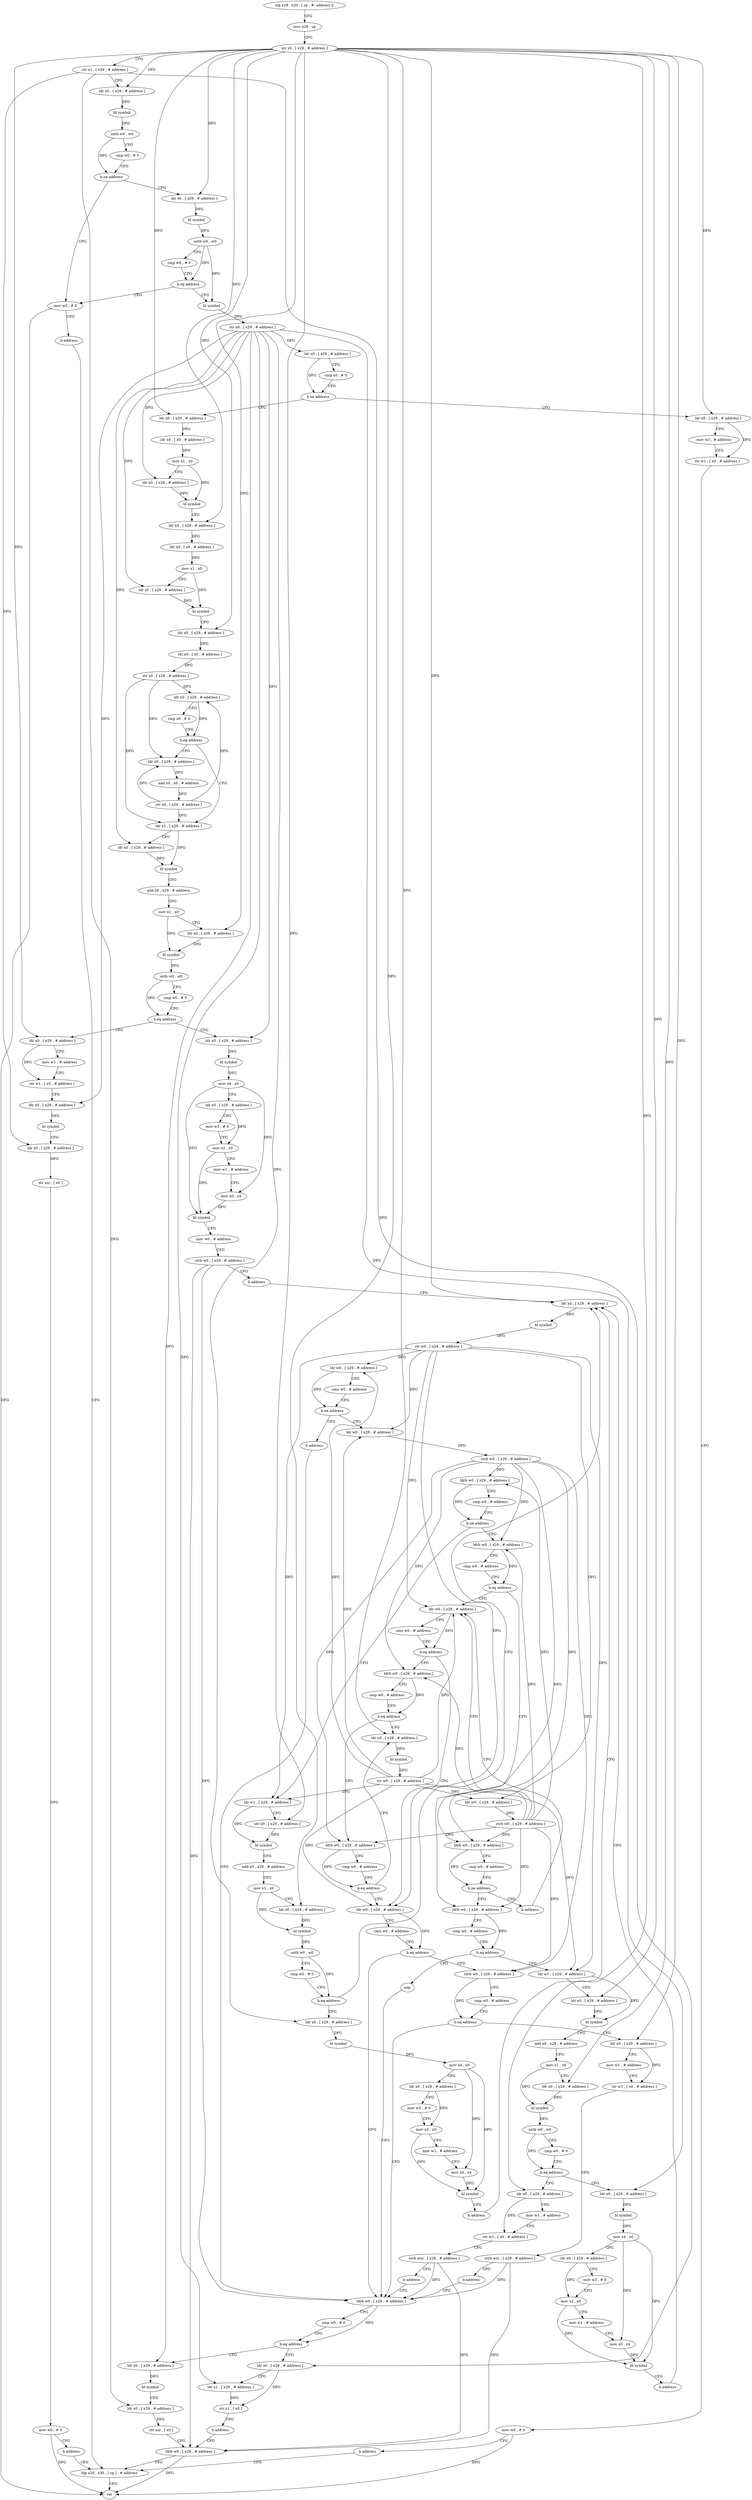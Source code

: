 digraph "func" {
"118004" [label = "stp x29 , x30 , [ sp , #- address ]!" ]
"118008" [label = "mov x29 , sp" ]
"118012" [label = "str x0 , [ x29 , # address ]" ]
"118016" [label = "str x1 , [ x29 , # address ]" ]
"118020" [label = "ldr x0 , [ x29 , # address ]" ]
"118024" [label = "bl symbol" ]
"118028" [label = "uxtb w0 , w0" ]
"118032" [label = "cmp w0 , # 0" ]
"118036" [label = "b.ne address" ]
"118060" [label = "mov w0 , # 0" ]
"118040" [label = "ldr x0 , [ x29 , # address ]" ]
"118064" [label = "b address" ]
"118728" [label = "ldp x29 , x30 , [ sp ] , # address" ]
"118044" [label = "bl symbol" ]
"118048" [label = "uxtb w0 , w0" ]
"118052" [label = "cmp w0 , # 0" ]
"118056" [label = "b.eq address" ]
"118068" [label = "bl symbol" ]
"118732" [label = "ret" ]
"118072" [label = "str x0 , [ x29 , # address ]" ]
"118076" [label = "ldr x0 , [ x29 , # address ]" ]
"118080" [label = "cmp x0 , # 0" ]
"118084" [label = "b.ne address" ]
"118108" [label = "ldr x0 , [ x29 , # address ]" ]
"118088" [label = "ldr x0 , [ x29 , # address ]" ]
"118112" [label = "ldr x0 , [ x0 , # address ]" ]
"118116" [label = "mov x1 , x0" ]
"118120" [label = "ldr x0 , [ x29 , # address ]" ]
"118124" [label = "bl symbol" ]
"118128" [label = "ldr x0 , [ x29 , # address ]" ]
"118132" [label = "ldr x0 , [ x0 , # address ]" ]
"118136" [label = "mov x1 , x0" ]
"118140" [label = "ldr x0 , [ x29 , # address ]" ]
"118144" [label = "bl symbol" ]
"118148" [label = "ldr x0 , [ x29 , # address ]" ]
"118152" [label = "ldr x0 , [ x0 , # address ]" ]
"118156" [label = "str x0 , [ x29 , # address ]" ]
"118160" [label = "ldr x0 , [ x29 , # address ]" ]
"118164" [label = "cmp x0 , # 0" ]
"118168" [label = "b.eq address" ]
"118184" [label = "ldr x1 , [ x29 , # address ]" ]
"118172" [label = "ldr x0 , [ x29 , # address ]" ]
"118092" [label = "mov w1 , # address" ]
"118096" [label = "str w1 , [ x0 , # address ]" ]
"118100" [label = "mov w0 , # 0" ]
"118104" [label = "b address" ]
"118188" [label = "ldr x0 , [ x29 , # address ]" ]
"118192" [label = "bl symbol" ]
"118196" [label = "add x0 , x29 , # address" ]
"118200" [label = "mov x1 , x0" ]
"118204" [label = "ldr x0 , [ x29 , # address ]" ]
"118208" [label = "bl symbol" ]
"118212" [label = "uxtb w0 , w0" ]
"118216" [label = "cmp w0 , # 0" ]
"118220" [label = "b.eq address" ]
"118272" [label = "ldr x0 , [ x29 , # address ]" ]
"118224" [label = "ldr x0 , [ x29 , # address ]" ]
"118176" [label = "add x0 , x0 , # address" ]
"118180" [label = "str x0 , [ x29 , # address ]" ]
"118276" [label = "mov w1 , # address" ]
"118280" [label = "str w1 , [ x0 , # address ]" ]
"118284" [label = "ldr x0 , [ x29 , # address ]" ]
"118288" [label = "bl symbol" ]
"118292" [label = "ldr x0 , [ x29 , # address ]" ]
"118296" [label = "str xzr , [ x0 ]" ]
"118300" [label = "mov w0 , # 0" ]
"118304" [label = "b address" ]
"118228" [label = "bl symbol" ]
"118232" [label = "mov x4 , x0" ]
"118236" [label = "ldr x0 , [ x29 , # address ]" ]
"118240" [label = "mov w3 , # 0" ]
"118244" [label = "mov x2 , x0" ]
"118248" [label = "mov w1 , # address" ]
"118252" [label = "mov x0 , x4" ]
"118256" [label = "bl symbol" ]
"118260" [label = "mov w0 , # address" ]
"118264" [label = "strb w0 , [ x29 , # address ]" ]
"118268" [label = "b address" ]
"118648" [label = "ldr x0 , [ x29 , # address ]" ]
"118652" [label = "bl symbol" ]
"118656" [label = "str w0 , [ x29 , # address ]" ]
"118660" [label = "ldr w0 , [ x29 , # address ]" ]
"118664" [label = "cmn w0 , # address" ]
"118668" [label = "b.ne address" ]
"118308" [label = "ldr w0 , [ x29 , # address ]" ]
"118672" [label = "b address" ]
"118312" [label = "strb w0 , [ x29 , # address ]" ]
"118316" [label = "ldrb w0 , [ x29 , # address ]" ]
"118320" [label = "cmp w0 , # address" ]
"118324" [label = "b.ne address" ]
"118408" [label = "ldrb w0 , [ x29 , # address ]" ]
"118328" [label = "ldr w1 , [ x29 , # address ]" ]
"118680" [label = "ldrb w0 , [ x29 , # address ]" ]
"118412" [label = "cmp w0 , # address" ]
"118416" [label = "b.eq address" ]
"118456" [label = "ldr w0 , [ x29 , # address ]" ]
"118420" [label = "ldrb w0 , [ x29 , # address ]" ]
"118332" [label = "ldr x0 , [ x29 , # address ]" ]
"118336" [label = "bl symbol" ]
"118340" [label = "add x0 , x29 , # address" ]
"118344" [label = "mov x1 , x0" ]
"118348" [label = "ldr x0 , [ x29 , # address ]" ]
"118352" [label = "bl symbol" ]
"118356" [label = "uxtb w0 , w0" ]
"118360" [label = "cmp w0 , # 0" ]
"118364" [label = "b.eq address" ]
"118368" [label = "ldr x0 , [ x29 , # address ]" ]
"118684" [label = "cmp w0 , # 0" ]
"118688" [label = "b.eq address" ]
"118708" [label = "ldr x0 , [ x29 , # address ]" ]
"118692" [label = "ldr x0 , [ x29 , # address ]" ]
"118460" [label = "cmn w0 , # address" ]
"118464" [label = "b.eq address" ]
"118492" [label = "ldr w0 , [ x29 , # address ]" ]
"118468" [label = "ldrb w0 , [ x29 , # address ]" ]
"118424" [label = "cmp w0 , # address" ]
"118428" [label = "b.ne address" ]
"118536" [label = "ldrb w0 , [ x29 , # address ]" ]
"118432" [label = "b address" ]
"118372" [label = "bl symbol" ]
"118376" [label = "mov x4 , x0" ]
"118380" [label = "ldr x0 , [ x29 , # address ]" ]
"118384" [label = "mov w3 , # 0" ]
"118388" [label = "mov x2 , x0" ]
"118392" [label = "mov w1 , # address" ]
"118396" [label = "mov x0 , x4" ]
"118400" [label = "bl symbol" ]
"118404" [label = "b address" ]
"118712" [label = "bl symbol" ]
"118716" [label = "ldr x0 , [ x29 , # address ]" ]
"118720" [label = "str xzr , [ x0 ]" ]
"118724" [label = "ldrb w0 , [ x29 , # address ]" ]
"118696" [label = "ldr x1 , [ x29 , # address ]" ]
"118700" [label = "str x1 , [ x0 ]" ]
"118704" [label = "b address" ]
"118496" [label = "cmn w0 , # address" ]
"118500" [label = "b.eq address" ]
"118504" [label = "ldrb w0 , [ x29 , # address ]" ]
"118472" [label = "cmp w0 , # address" ]
"118476" [label = "b.eq address" ]
"118436" [label = "ldr x0 , [ x29 , # address ]" ]
"118480" [label = "ldrb w0 , [ x29 , # address ]" ]
"118540" [label = "cmp w0 , # address" ]
"118544" [label = "b.eq address" ]
"118676" [label = "nop" ]
"118548" [label = "ldr w1 , [ x29 , # address ]" ]
"118508" [label = "cmp w0 , # address" ]
"118512" [label = "b.eq address" ]
"118516" [label = "ldr x0 , [ x29 , # address ]" ]
"118440" [label = "bl symbol" ]
"118444" [label = "str w0 , [ x29 , # address ]" ]
"118448" [label = "ldr w0 , [ x29 , # address ]" ]
"118452" [label = "strb w0 , [ x29 , # address ]" ]
"118484" [label = "cmp w0 , # address" ]
"118488" [label = "b.eq address" ]
"118552" [label = "ldr x0 , [ x29 , # address ]" ]
"118556" [label = "bl symbol" ]
"118560" [label = "add x0 , x29 , # address" ]
"118564" [label = "mov x1 , x0" ]
"118568" [label = "ldr x0 , [ x29 , # address ]" ]
"118572" [label = "bl symbol" ]
"118576" [label = "uxtb w0 , w0" ]
"118580" [label = "cmp w0 , # 0" ]
"118584" [label = "b.eq address" ]
"118628" [label = "ldr x0 , [ x29 , # address ]" ]
"118588" [label = "ldr x0 , [ x29 , # address ]" ]
"118520" [label = "mov w1 , # address" ]
"118524" [label = "str w1 , [ x0 , # address ]" ]
"118528" [label = "strb wzr , [ x29 , # address ]" ]
"118532" [label = "b address" ]
"118632" [label = "mov w1 , # address" ]
"118636" [label = "str w1 , [ x0 , # address ]" ]
"118640" [label = "strb wzr , [ x29 , # address ]" ]
"118644" [label = "b address" ]
"118592" [label = "bl symbol" ]
"118596" [label = "mov x4 , x0" ]
"118600" [label = "ldr x0 , [ x29 , # address ]" ]
"118604" [label = "mov w3 , # 0" ]
"118608" [label = "mov x2 , x0" ]
"118612" [label = "mov w1 , # address" ]
"118616" [label = "mov x0 , x4" ]
"118620" [label = "bl symbol" ]
"118624" [label = "b address" ]
"118004" -> "118008" [ label = "CFG" ]
"118008" -> "118012" [ label = "CFG" ]
"118012" -> "118016" [ label = "CFG" ]
"118012" -> "118020" [ label = "DFG" ]
"118012" -> "118040" [ label = "DFG" ]
"118012" -> "118108" [ label = "DFG" ]
"118012" -> "118128" [ label = "DFG" ]
"118012" -> "118148" [ label = "DFG" ]
"118012" -> "118088" [ label = "DFG" ]
"118012" -> "118204" [ label = "DFG" ]
"118012" -> "118272" [ label = "DFG" ]
"118012" -> "118648" [ label = "DFG" ]
"118012" -> "118332" [ label = "DFG" ]
"118012" -> "118348" [ label = "DFG" ]
"118012" -> "118436" [ label = "DFG" ]
"118012" -> "118552" [ label = "DFG" ]
"118012" -> "118568" [ label = "DFG" ]
"118012" -> "118516" [ label = "DFG" ]
"118012" -> "118628" [ label = "DFG" ]
"118016" -> "118020" [ label = "CFG" ]
"118016" -> "118292" [ label = "DFG" ]
"118016" -> "118716" [ label = "DFG" ]
"118016" -> "118692" [ label = "DFG" ]
"118020" -> "118024" [ label = "DFG" ]
"118024" -> "118028" [ label = "DFG" ]
"118028" -> "118032" [ label = "CFG" ]
"118028" -> "118036" [ label = "DFG" ]
"118032" -> "118036" [ label = "CFG" ]
"118036" -> "118060" [ label = "CFG" ]
"118036" -> "118040" [ label = "CFG" ]
"118060" -> "118064" [ label = "CFG" ]
"118060" -> "118732" [ label = "DFG" ]
"118040" -> "118044" [ label = "DFG" ]
"118064" -> "118728" [ label = "CFG" ]
"118728" -> "118732" [ label = "CFG" ]
"118044" -> "118048" [ label = "DFG" ]
"118048" -> "118052" [ label = "CFG" ]
"118048" -> "118056" [ label = "DFG" ]
"118048" -> "118068" [ label = "DFG" ]
"118052" -> "118056" [ label = "CFG" ]
"118056" -> "118068" [ label = "CFG" ]
"118056" -> "118060" [ label = "CFG" ]
"118068" -> "118072" [ label = "DFG" ]
"118072" -> "118076" [ label = "DFG" ]
"118072" -> "118120" [ label = "DFG" ]
"118072" -> "118140" [ label = "DFG" ]
"118072" -> "118188" [ label = "DFG" ]
"118072" -> "118284" [ label = "DFG" ]
"118072" -> "118224" [ label = "DFG" ]
"118072" -> "118368" [ label = "DFG" ]
"118072" -> "118708" [ label = "DFG" ]
"118072" -> "118696" [ label = "DFG" ]
"118072" -> "118588" [ label = "DFG" ]
"118076" -> "118080" [ label = "CFG" ]
"118076" -> "118084" [ label = "DFG" ]
"118080" -> "118084" [ label = "CFG" ]
"118084" -> "118108" [ label = "CFG" ]
"118084" -> "118088" [ label = "CFG" ]
"118108" -> "118112" [ label = "DFG" ]
"118088" -> "118092" [ label = "CFG" ]
"118088" -> "118096" [ label = "DFG" ]
"118112" -> "118116" [ label = "DFG" ]
"118116" -> "118120" [ label = "CFG" ]
"118116" -> "118124" [ label = "DFG" ]
"118120" -> "118124" [ label = "DFG" ]
"118124" -> "118128" [ label = "CFG" ]
"118128" -> "118132" [ label = "DFG" ]
"118132" -> "118136" [ label = "DFG" ]
"118136" -> "118140" [ label = "CFG" ]
"118136" -> "118144" [ label = "DFG" ]
"118140" -> "118144" [ label = "DFG" ]
"118144" -> "118148" [ label = "CFG" ]
"118148" -> "118152" [ label = "DFG" ]
"118152" -> "118156" [ label = "DFG" ]
"118156" -> "118160" [ label = "DFG" ]
"118156" -> "118184" [ label = "DFG" ]
"118156" -> "118172" [ label = "DFG" ]
"118160" -> "118164" [ label = "CFG" ]
"118160" -> "118168" [ label = "DFG" ]
"118164" -> "118168" [ label = "CFG" ]
"118168" -> "118184" [ label = "CFG" ]
"118168" -> "118172" [ label = "CFG" ]
"118184" -> "118188" [ label = "CFG" ]
"118184" -> "118192" [ label = "DFG" ]
"118172" -> "118176" [ label = "DFG" ]
"118092" -> "118096" [ label = "CFG" ]
"118096" -> "118100" [ label = "CFG" ]
"118100" -> "118104" [ label = "CFG" ]
"118100" -> "118732" [ label = "DFG" ]
"118104" -> "118728" [ label = "CFG" ]
"118188" -> "118192" [ label = "DFG" ]
"118192" -> "118196" [ label = "CFG" ]
"118196" -> "118200" [ label = "CFG" ]
"118200" -> "118204" [ label = "CFG" ]
"118200" -> "118208" [ label = "DFG" ]
"118204" -> "118208" [ label = "DFG" ]
"118208" -> "118212" [ label = "DFG" ]
"118212" -> "118216" [ label = "CFG" ]
"118212" -> "118220" [ label = "DFG" ]
"118216" -> "118220" [ label = "CFG" ]
"118220" -> "118272" [ label = "CFG" ]
"118220" -> "118224" [ label = "CFG" ]
"118272" -> "118276" [ label = "CFG" ]
"118272" -> "118280" [ label = "DFG" ]
"118224" -> "118228" [ label = "DFG" ]
"118176" -> "118180" [ label = "DFG" ]
"118180" -> "118184" [ label = "DFG" ]
"118180" -> "118160" [ label = "DFG" ]
"118180" -> "118172" [ label = "DFG" ]
"118276" -> "118280" [ label = "CFG" ]
"118280" -> "118284" [ label = "CFG" ]
"118284" -> "118288" [ label = "DFG" ]
"118288" -> "118292" [ label = "CFG" ]
"118292" -> "118296" [ label = "DFG" ]
"118296" -> "118300" [ label = "CFG" ]
"118300" -> "118304" [ label = "CFG" ]
"118300" -> "118732" [ label = "DFG" ]
"118304" -> "118728" [ label = "CFG" ]
"118228" -> "118232" [ label = "DFG" ]
"118232" -> "118236" [ label = "CFG" ]
"118232" -> "118252" [ label = "DFG" ]
"118232" -> "118256" [ label = "DFG" ]
"118236" -> "118240" [ label = "CFG" ]
"118236" -> "118244" [ label = "DFG" ]
"118240" -> "118244" [ label = "CFG" ]
"118244" -> "118248" [ label = "CFG" ]
"118244" -> "118256" [ label = "DFG" ]
"118248" -> "118252" [ label = "CFG" ]
"118252" -> "118256" [ label = "DFG" ]
"118256" -> "118260" [ label = "CFG" ]
"118260" -> "118264" [ label = "CFG" ]
"118264" -> "118268" [ label = "CFG" ]
"118264" -> "118680" [ label = "DFG" ]
"118264" -> "118724" [ label = "DFG" ]
"118268" -> "118648" [ label = "CFG" ]
"118648" -> "118652" [ label = "DFG" ]
"118652" -> "118656" [ label = "DFG" ]
"118656" -> "118660" [ label = "DFG" ]
"118656" -> "118308" [ label = "DFG" ]
"118656" -> "118328" [ label = "DFG" ]
"118656" -> "118456" [ label = "DFG" ]
"118656" -> "118492" [ label = "DFG" ]
"118656" -> "118448" [ label = "DFG" ]
"118656" -> "118548" [ label = "DFG" ]
"118660" -> "118664" [ label = "CFG" ]
"118660" -> "118668" [ label = "DFG" ]
"118664" -> "118668" [ label = "CFG" ]
"118668" -> "118308" [ label = "CFG" ]
"118668" -> "118672" [ label = "CFG" ]
"118308" -> "118312" [ label = "DFG" ]
"118672" -> "118680" [ label = "CFG" ]
"118312" -> "118316" [ label = "DFG" ]
"118312" -> "118408" [ label = "DFG" ]
"118312" -> "118420" [ label = "DFG" ]
"118312" -> "118468" [ label = "DFG" ]
"118312" -> "118536" [ label = "DFG" ]
"118312" -> "118504" [ label = "DFG" ]
"118312" -> "118480" [ label = "DFG" ]
"118316" -> "118320" [ label = "CFG" ]
"118316" -> "118324" [ label = "DFG" ]
"118320" -> "118324" [ label = "CFG" ]
"118324" -> "118408" [ label = "CFG" ]
"118324" -> "118328" [ label = "CFG" ]
"118408" -> "118412" [ label = "CFG" ]
"118408" -> "118416" [ label = "DFG" ]
"118328" -> "118332" [ label = "CFG" ]
"118328" -> "118336" [ label = "DFG" ]
"118680" -> "118684" [ label = "CFG" ]
"118680" -> "118688" [ label = "DFG" ]
"118412" -> "118416" [ label = "CFG" ]
"118416" -> "118456" [ label = "CFG" ]
"118416" -> "118420" [ label = "CFG" ]
"118456" -> "118460" [ label = "CFG" ]
"118456" -> "118464" [ label = "DFG" ]
"118420" -> "118424" [ label = "CFG" ]
"118420" -> "118428" [ label = "DFG" ]
"118332" -> "118336" [ label = "DFG" ]
"118336" -> "118340" [ label = "CFG" ]
"118340" -> "118344" [ label = "CFG" ]
"118344" -> "118348" [ label = "CFG" ]
"118344" -> "118352" [ label = "DFG" ]
"118348" -> "118352" [ label = "DFG" ]
"118352" -> "118356" [ label = "DFG" ]
"118356" -> "118360" [ label = "CFG" ]
"118356" -> "118364" [ label = "DFG" ]
"118360" -> "118364" [ label = "CFG" ]
"118364" -> "118648" [ label = "CFG" ]
"118364" -> "118368" [ label = "CFG" ]
"118368" -> "118372" [ label = "DFG" ]
"118684" -> "118688" [ label = "CFG" ]
"118688" -> "118708" [ label = "CFG" ]
"118688" -> "118692" [ label = "CFG" ]
"118708" -> "118712" [ label = "DFG" ]
"118692" -> "118696" [ label = "CFG" ]
"118692" -> "118700" [ label = "DFG" ]
"118460" -> "118464" [ label = "CFG" ]
"118464" -> "118492" [ label = "CFG" ]
"118464" -> "118468" [ label = "CFG" ]
"118492" -> "118496" [ label = "CFG" ]
"118492" -> "118500" [ label = "DFG" ]
"118468" -> "118472" [ label = "CFG" ]
"118468" -> "118476" [ label = "DFG" ]
"118424" -> "118428" [ label = "CFG" ]
"118428" -> "118536" [ label = "CFG" ]
"118428" -> "118432" [ label = "CFG" ]
"118536" -> "118540" [ label = "CFG" ]
"118536" -> "118544" [ label = "DFG" ]
"118432" -> "118456" [ label = "CFG" ]
"118372" -> "118376" [ label = "DFG" ]
"118376" -> "118380" [ label = "CFG" ]
"118376" -> "118396" [ label = "DFG" ]
"118376" -> "118400" [ label = "DFG" ]
"118380" -> "118384" [ label = "CFG" ]
"118380" -> "118388" [ label = "DFG" ]
"118384" -> "118388" [ label = "CFG" ]
"118388" -> "118392" [ label = "CFG" ]
"118388" -> "118400" [ label = "DFG" ]
"118392" -> "118396" [ label = "CFG" ]
"118396" -> "118400" [ label = "DFG" ]
"118400" -> "118404" [ label = "CFG" ]
"118404" -> "118648" [ label = "CFG" ]
"118712" -> "118716" [ label = "CFG" ]
"118716" -> "118720" [ label = "DFG" ]
"118720" -> "118724" [ label = "CFG" ]
"118724" -> "118728" [ label = "CFG" ]
"118724" -> "118732" [ label = "DFG" ]
"118696" -> "118700" [ label = "DFG" ]
"118700" -> "118704" [ label = "CFG" ]
"118704" -> "118724" [ label = "CFG" ]
"118496" -> "118500" [ label = "CFG" ]
"118500" -> "118680" [ label = "CFG" ]
"118500" -> "118504" [ label = "CFG" ]
"118504" -> "118508" [ label = "CFG" ]
"118504" -> "118512" [ label = "DFG" ]
"118472" -> "118476" [ label = "CFG" ]
"118476" -> "118436" [ label = "CFG" ]
"118476" -> "118480" [ label = "CFG" ]
"118436" -> "118440" [ label = "DFG" ]
"118480" -> "118484" [ label = "CFG" ]
"118480" -> "118488" [ label = "DFG" ]
"118540" -> "118544" [ label = "CFG" ]
"118544" -> "118676" [ label = "CFG" ]
"118544" -> "118548" [ label = "CFG" ]
"118676" -> "118680" [ label = "CFG" ]
"118548" -> "118552" [ label = "CFG" ]
"118548" -> "118556" [ label = "DFG" ]
"118508" -> "118512" [ label = "CFG" ]
"118512" -> "118680" [ label = "CFG" ]
"118512" -> "118516" [ label = "CFG" ]
"118516" -> "118520" [ label = "CFG" ]
"118516" -> "118524" [ label = "DFG" ]
"118440" -> "118444" [ label = "DFG" ]
"118444" -> "118448" [ label = "DFG" ]
"118444" -> "118660" [ label = "DFG" ]
"118444" -> "118308" [ label = "DFG" ]
"118444" -> "118328" [ label = "DFG" ]
"118444" -> "118456" [ label = "DFG" ]
"118444" -> "118492" [ label = "DFG" ]
"118444" -> "118548" [ label = "DFG" ]
"118448" -> "118452" [ label = "DFG" ]
"118452" -> "118456" [ label = "CFG" ]
"118452" -> "118316" [ label = "DFG" ]
"118452" -> "118408" [ label = "DFG" ]
"118452" -> "118420" [ label = "DFG" ]
"118452" -> "118468" [ label = "DFG" ]
"118452" -> "118536" [ label = "DFG" ]
"118452" -> "118504" [ label = "DFG" ]
"118452" -> "118480" [ label = "DFG" ]
"118484" -> "118488" [ label = "CFG" ]
"118488" -> "118436" [ label = "CFG" ]
"118488" -> "118492" [ label = "CFG" ]
"118552" -> "118556" [ label = "DFG" ]
"118556" -> "118560" [ label = "CFG" ]
"118560" -> "118564" [ label = "CFG" ]
"118564" -> "118568" [ label = "CFG" ]
"118564" -> "118572" [ label = "DFG" ]
"118568" -> "118572" [ label = "DFG" ]
"118572" -> "118576" [ label = "DFG" ]
"118576" -> "118580" [ label = "CFG" ]
"118576" -> "118584" [ label = "DFG" ]
"118580" -> "118584" [ label = "CFG" ]
"118584" -> "118628" [ label = "CFG" ]
"118584" -> "118588" [ label = "CFG" ]
"118628" -> "118632" [ label = "CFG" ]
"118628" -> "118636" [ label = "DFG" ]
"118588" -> "118592" [ label = "DFG" ]
"118520" -> "118524" [ label = "CFG" ]
"118524" -> "118528" [ label = "CFG" ]
"118528" -> "118532" [ label = "CFG" ]
"118528" -> "118680" [ label = "DFG" ]
"118528" -> "118724" [ label = "DFG" ]
"118532" -> "118680" [ label = "CFG" ]
"118632" -> "118636" [ label = "CFG" ]
"118636" -> "118640" [ label = "CFG" ]
"118640" -> "118644" [ label = "CFG" ]
"118640" -> "118680" [ label = "DFG" ]
"118640" -> "118724" [ label = "DFG" ]
"118644" -> "118680" [ label = "CFG" ]
"118592" -> "118596" [ label = "DFG" ]
"118596" -> "118600" [ label = "CFG" ]
"118596" -> "118616" [ label = "DFG" ]
"118596" -> "118620" [ label = "DFG" ]
"118600" -> "118604" [ label = "CFG" ]
"118600" -> "118608" [ label = "DFG" ]
"118604" -> "118608" [ label = "CFG" ]
"118608" -> "118612" [ label = "CFG" ]
"118608" -> "118620" [ label = "DFG" ]
"118612" -> "118616" [ label = "CFG" ]
"118616" -> "118620" [ label = "DFG" ]
"118620" -> "118624" [ label = "CFG" ]
"118624" -> "118648" [ label = "CFG" ]
}
